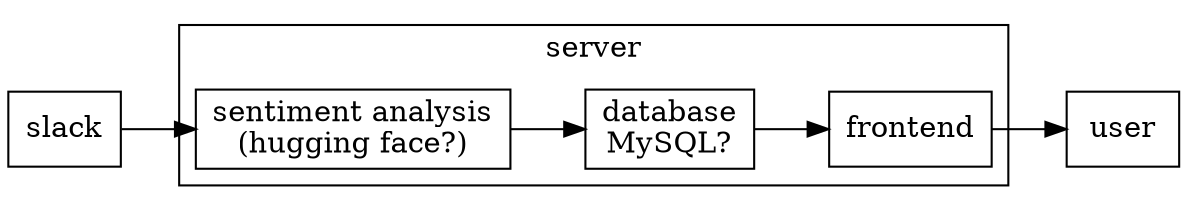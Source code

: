 digraph{
	rankdir = LR
	node [shape = box]
	slack -> model
	subgraph cluster0{
		label = "server"
		model [label = "sentiment analysis\n(hugging face?)"]
		db [label = "database\nMySQL?"]
		webserver [label = "frontend"]
		model -> db
		db -> webserver
	}
	webserver -> user
}

